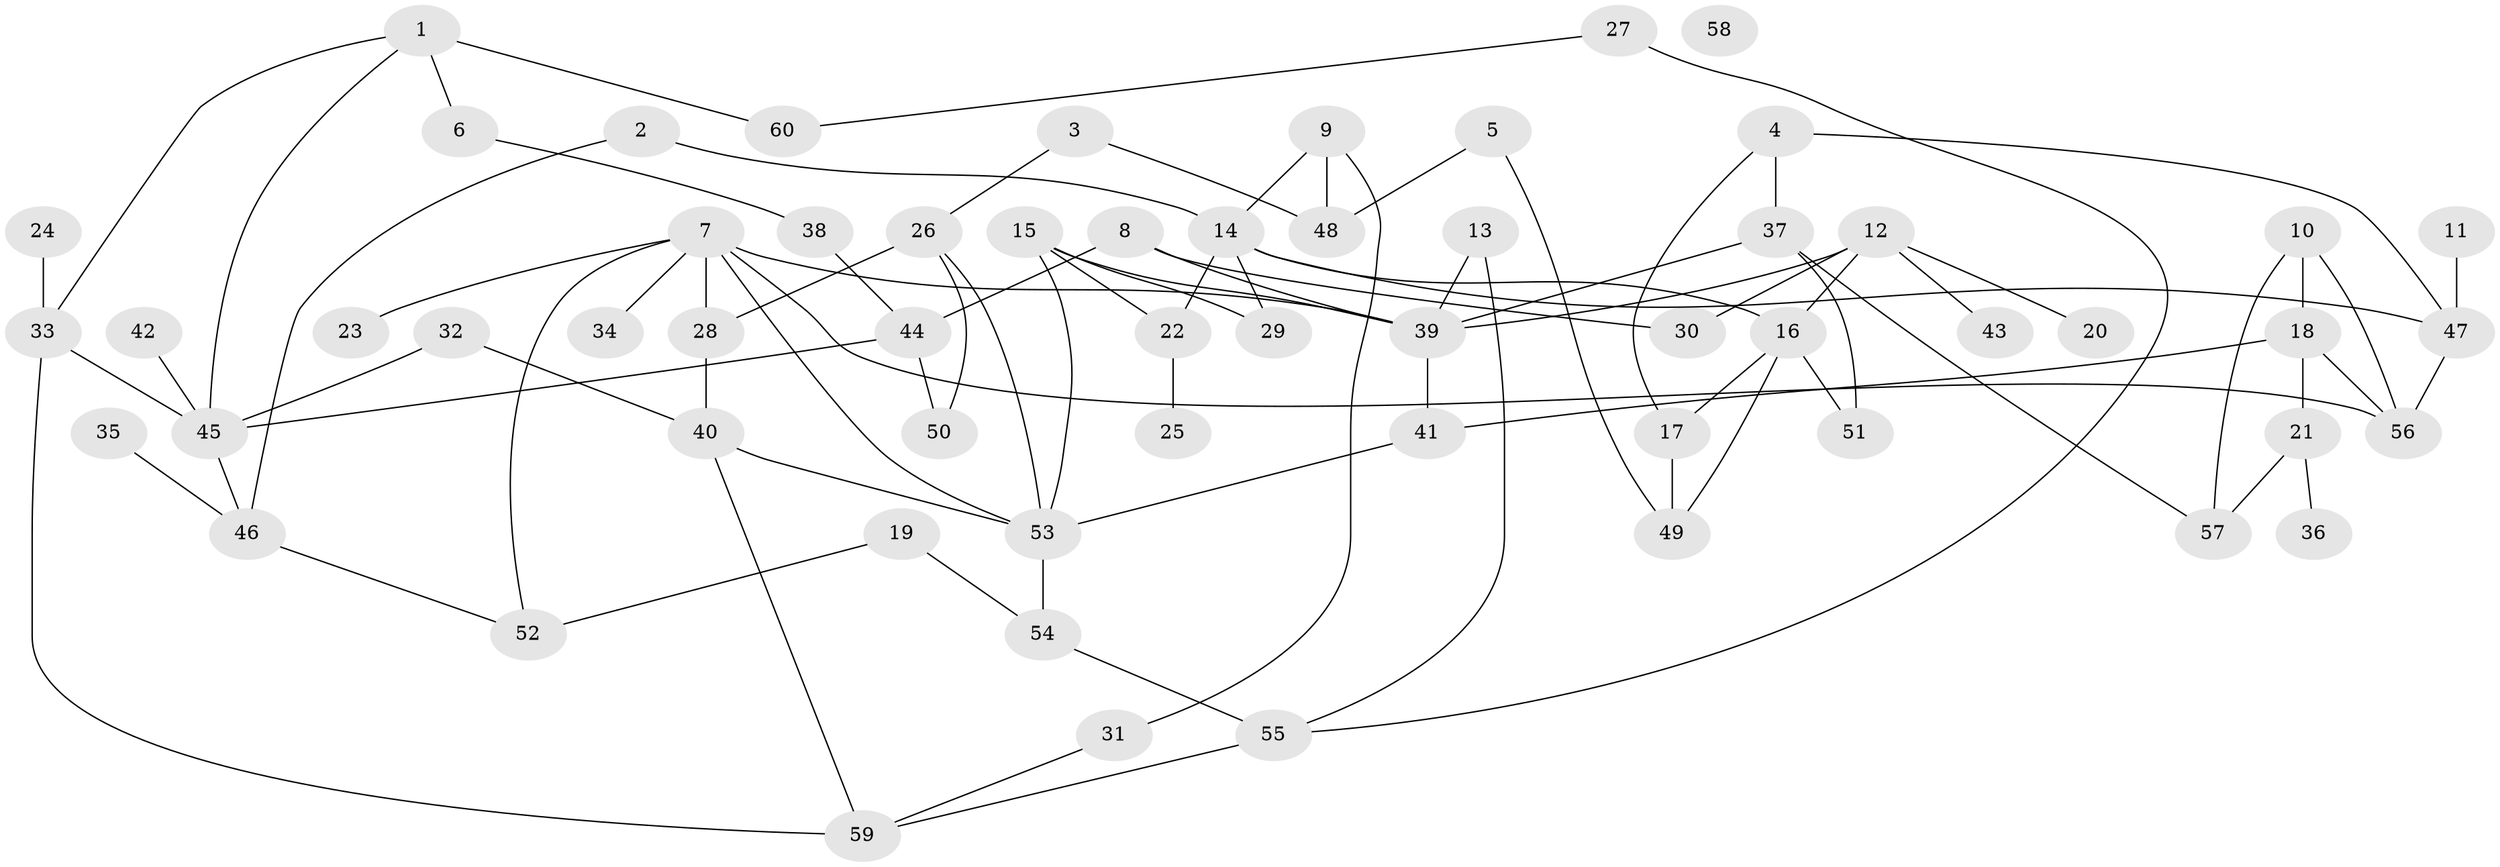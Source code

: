 // coarse degree distribution, {4: 0.21428571428571427, 2: 0.19047619047619047, 3: 0.21428571428571427, 11: 0.023809523809523808, 1: 0.16666666666666666, 5: 0.11904761904761904, 6: 0.047619047619047616, 0: 0.023809523809523808}
// Generated by graph-tools (version 1.1) at 2025/23/03/03/25 07:23:24]
// undirected, 60 vertices, 88 edges
graph export_dot {
graph [start="1"]
  node [color=gray90,style=filled];
  1;
  2;
  3;
  4;
  5;
  6;
  7;
  8;
  9;
  10;
  11;
  12;
  13;
  14;
  15;
  16;
  17;
  18;
  19;
  20;
  21;
  22;
  23;
  24;
  25;
  26;
  27;
  28;
  29;
  30;
  31;
  32;
  33;
  34;
  35;
  36;
  37;
  38;
  39;
  40;
  41;
  42;
  43;
  44;
  45;
  46;
  47;
  48;
  49;
  50;
  51;
  52;
  53;
  54;
  55;
  56;
  57;
  58;
  59;
  60;
  1 -- 6;
  1 -- 33;
  1 -- 45;
  1 -- 60;
  2 -- 14;
  2 -- 46;
  3 -- 26;
  3 -- 48;
  4 -- 17;
  4 -- 37;
  4 -- 47;
  5 -- 48;
  5 -- 49;
  6 -- 38;
  7 -- 23;
  7 -- 28;
  7 -- 34;
  7 -- 39;
  7 -- 52;
  7 -- 53;
  7 -- 56;
  8 -- 30;
  8 -- 39;
  8 -- 44;
  9 -- 14;
  9 -- 31;
  9 -- 48;
  10 -- 18;
  10 -- 56;
  10 -- 57;
  11 -- 47;
  12 -- 16;
  12 -- 20;
  12 -- 30;
  12 -- 39;
  12 -- 43;
  13 -- 39;
  13 -- 55;
  14 -- 16;
  14 -- 22;
  14 -- 29;
  14 -- 47;
  15 -- 22;
  15 -- 29;
  15 -- 39;
  15 -- 53;
  16 -- 17;
  16 -- 49;
  16 -- 51;
  17 -- 49;
  18 -- 21;
  18 -- 41;
  18 -- 56;
  19 -- 52;
  19 -- 54;
  21 -- 36;
  21 -- 57;
  22 -- 25;
  24 -- 33;
  26 -- 28;
  26 -- 50;
  26 -- 53;
  27 -- 55;
  27 -- 60;
  28 -- 40;
  31 -- 59;
  32 -- 40;
  32 -- 45;
  33 -- 45;
  33 -- 59;
  35 -- 46;
  37 -- 39;
  37 -- 51;
  37 -- 57;
  38 -- 44;
  39 -- 41;
  40 -- 53;
  40 -- 59;
  41 -- 53;
  42 -- 45;
  44 -- 45;
  44 -- 50;
  45 -- 46;
  46 -- 52;
  47 -- 56;
  53 -- 54;
  54 -- 55;
  55 -- 59;
}
